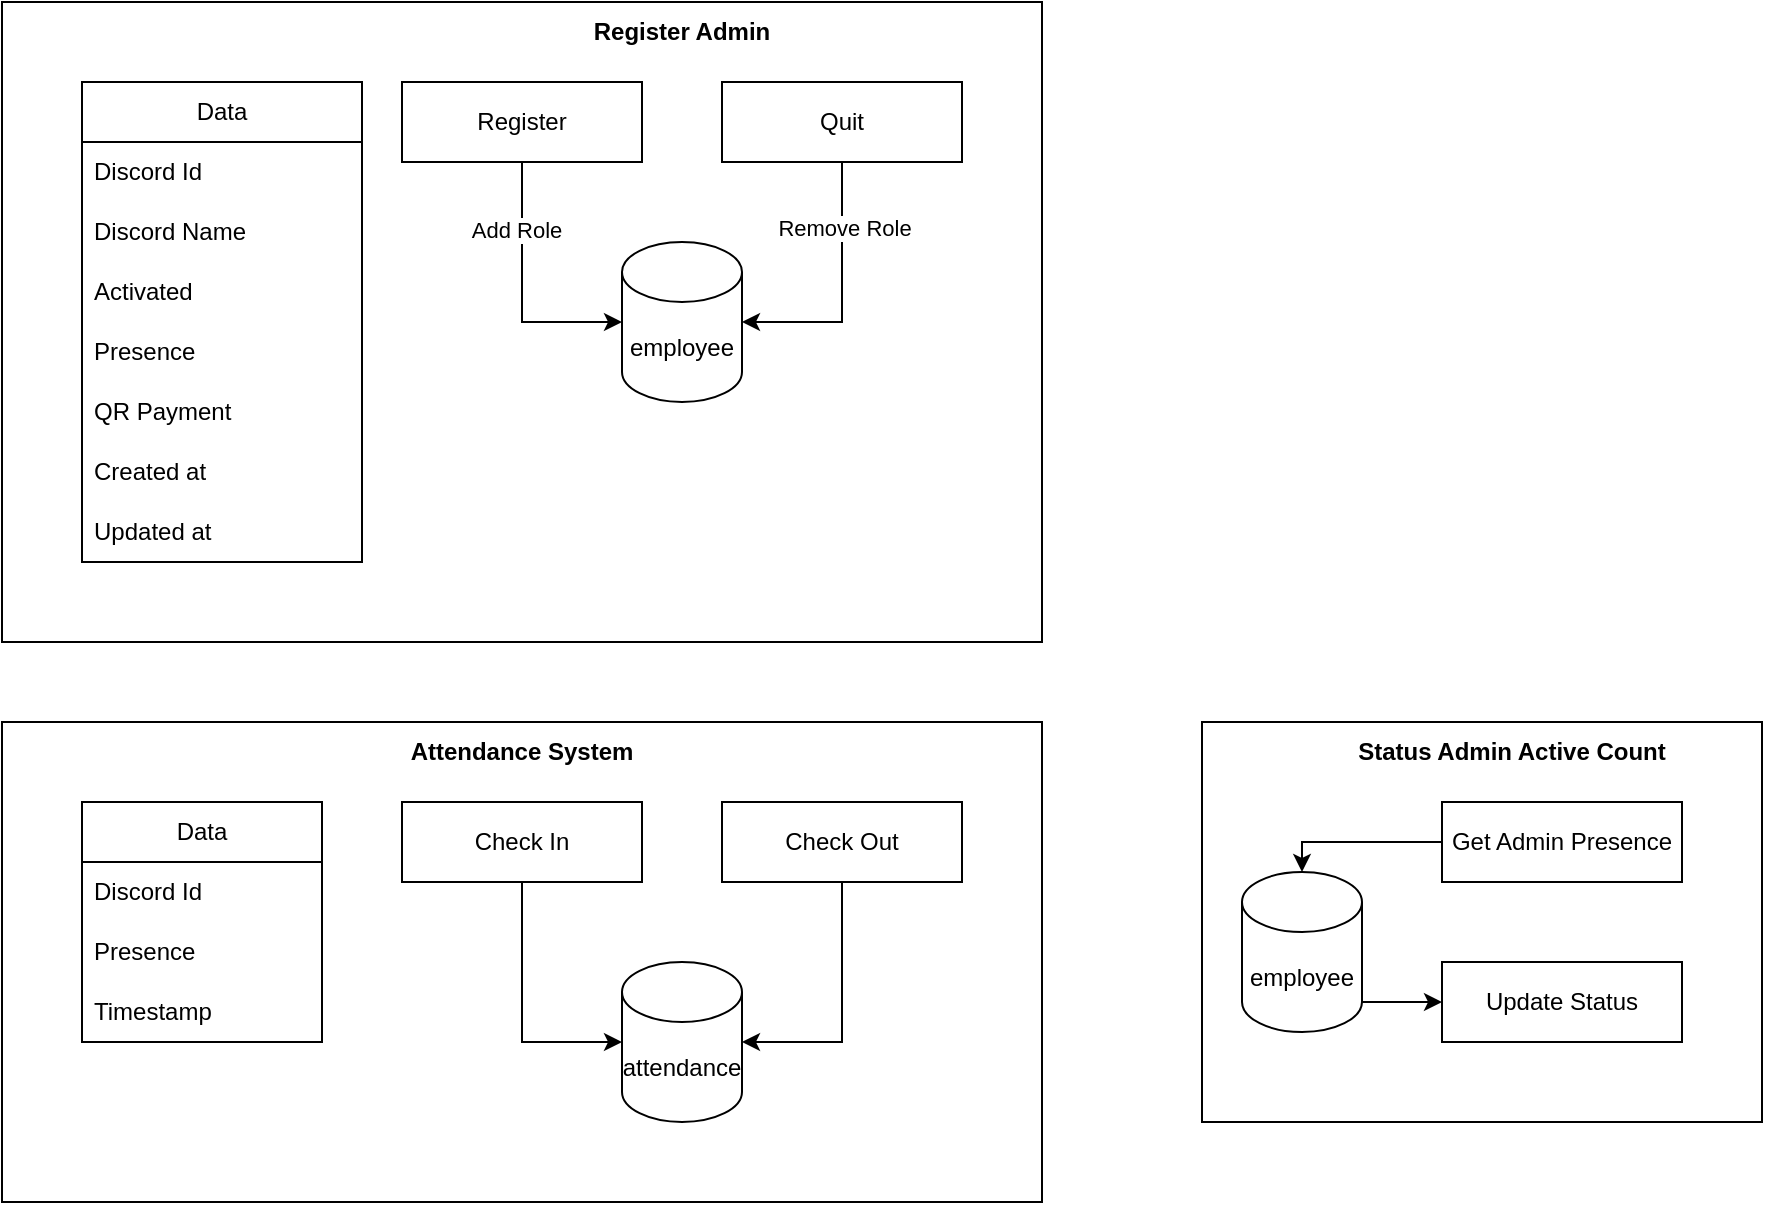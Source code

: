 <mxfile version="21.6.1" type="github">
  <diagram name="Page-1" id="9KkLvjiodTEFNLk0Eatf">
    <mxGraphModel dx="989" dy="546" grid="1" gridSize="10" guides="1" tooltips="1" connect="1" arrows="1" fold="1" page="1" pageScale="1" pageWidth="4000" pageHeight="4000" math="0" shadow="0">
      <root>
        <mxCell id="0" />
        <mxCell id="1" parent="0" />
        <mxCell id="krdi9cmxqK3arJJjNhzq-42" value="" style="rounded=0;whiteSpace=wrap;html=1;" vertex="1" parent="1">
          <mxGeometry x="80" y="80" width="520" height="320" as="geometry" />
        </mxCell>
        <mxCell id="krdi9cmxqK3arJJjNhzq-24" value="" style="rounded=0;whiteSpace=wrap;html=1;" vertex="1" parent="1">
          <mxGeometry x="680" y="440" width="280" height="200" as="geometry" />
        </mxCell>
        <mxCell id="krdi9cmxqK3arJJjNhzq-13" value="" style="rounded=0;whiteSpace=wrap;html=1;" vertex="1" parent="1">
          <mxGeometry x="80" y="440" width="520" height="240" as="geometry" />
        </mxCell>
        <mxCell id="krdi9cmxqK3arJJjNhzq-11" style="edgeStyle=orthogonalEdgeStyle;rounded=0;orthogonalLoop=1;jettySize=auto;html=1;entryX=0;entryY=0.5;entryDx=0;entryDy=0;entryPerimeter=0;" edge="1" parent="1" source="krdi9cmxqK3arJJjNhzq-1" target="krdi9cmxqK3arJJjNhzq-10">
          <mxGeometry relative="1" as="geometry" />
        </mxCell>
        <mxCell id="krdi9cmxqK3arJJjNhzq-1" value="Check In" style="rounded=0;whiteSpace=wrap;html=1;" vertex="1" parent="1">
          <mxGeometry x="280" y="480" width="120" height="40" as="geometry" />
        </mxCell>
        <mxCell id="krdi9cmxqK3arJJjNhzq-12" style="edgeStyle=orthogonalEdgeStyle;rounded=0;orthogonalLoop=1;jettySize=auto;html=1;entryX=1;entryY=0.5;entryDx=0;entryDy=0;entryPerimeter=0;" edge="1" parent="1" source="krdi9cmxqK3arJJjNhzq-3" target="krdi9cmxqK3arJJjNhzq-10">
          <mxGeometry relative="1" as="geometry" />
        </mxCell>
        <mxCell id="krdi9cmxqK3arJJjNhzq-3" value="Check Out" style="rounded=0;whiteSpace=wrap;html=1;" vertex="1" parent="1">
          <mxGeometry x="440" y="480" width="120" height="40" as="geometry" />
        </mxCell>
        <mxCell id="krdi9cmxqK3arJJjNhzq-5" value="Data" style="swimlane;fontStyle=0;childLayout=stackLayout;horizontal=1;startSize=30;horizontalStack=0;resizeParent=1;resizeParentMax=0;resizeLast=0;collapsible=1;marginBottom=0;whiteSpace=wrap;html=1;" vertex="1" parent="1">
          <mxGeometry x="120" y="480" width="120" height="120" as="geometry" />
        </mxCell>
        <mxCell id="krdi9cmxqK3arJJjNhzq-6" value="Discord Id" style="text;strokeColor=none;fillColor=none;align=left;verticalAlign=middle;spacingLeft=4;spacingRight=4;overflow=hidden;points=[[0,0.5],[1,0.5]];portConstraint=eastwest;rotatable=0;whiteSpace=wrap;html=1;" vertex="1" parent="krdi9cmxqK3arJJjNhzq-5">
          <mxGeometry y="30" width="120" height="30" as="geometry" />
        </mxCell>
        <mxCell id="krdi9cmxqK3arJJjNhzq-9" value="Presence" style="text;strokeColor=none;fillColor=none;align=left;verticalAlign=middle;spacingLeft=4;spacingRight=4;overflow=hidden;points=[[0,0.5],[1,0.5]];portConstraint=eastwest;rotatable=0;whiteSpace=wrap;html=1;" vertex="1" parent="krdi9cmxqK3arJJjNhzq-5">
          <mxGeometry y="60" width="120" height="30" as="geometry" />
        </mxCell>
        <mxCell id="krdi9cmxqK3arJJjNhzq-8" value="Timestamp" style="text;strokeColor=none;fillColor=none;align=left;verticalAlign=middle;spacingLeft=4;spacingRight=4;overflow=hidden;points=[[0,0.5],[1,0.5]];portConstraint=eastwest;rotatable=0;whiteSpace=wrap;html=1;" vertex="1" parent="krdi9cmxqK3arJJjNhzq-5">
          <mxGeometry y="90" width="120" height="30" as="geometry" />
        </mxCell>
        <mxCell id="krdi9cmxqK3arJJjNhzq-10" value="attendance" style="shape=cylinder3;whiteSpace=wrap;html=1;boundedLbl=1;backgroundOutline=1;size=15;" vertex="1" parent="1">
          <mxGeometry x="390" y="560" width="60" height="80" as="geometry" />
        </mxCell>
        <mxCell id="krdi9cmxqK3arJJjNhzq-14" value="&lt;b&gt;Attendance System&lt;/b&gt;" style="text;html=1;strokeColor=none;fillColor=none;align=center;verticalAlign=middle;whiteSpace=wrap;rounded=0;" vertex="1" parent="1">
          <mxGeometry x="280" y="440" width="120" height="30" as="geometry" />
        </mxCell>
        <mxCell id="krdi9cmxqK3arJJjNhzq-15" value="&lt;b&gt;Status Admin Active Count&lt;/b&gt;" style="text;html=1;strokeColor=none;fillColor=none;align=center;verticalAlign=middle;whiteSpace=wrap;rounded=0;" vertex="1" parent="1">
          <mxGeometry x="750" y="440" width="170" height="30" as="geometry" />
        </mxCell>
        <mxCell id="krdi9cmxqK3arJJjNhzq-21" style="edgeStyle=orthogonalEdgeStyle;rounded=0;orthogonalLoop=1;jettySize=auto;html=1;" edge="1" parent="1" source="krdi9cmxqK3arJJjNhzq-16" target="krdi9cmxqK3arJJjNhzq-17">
          <mxGeometry relative="1" as="geometry">
            <Array as="points">
              <mxPoint x="730" y="500" />
            </Array>
          </mxGeometry>
        </mxCell>
        <mxCell id="krdi9cmxqK3arJJjNhzq-16" value="Get Admin&amp;nbsp;Presence" style="rounded=0;whiteSpace=wrap;html=1;" vertex="1" parent="1">
          <mxGeometry x="800" y="480" width="120" height="40" as="geometry" />
        </mxCell>
        <mxCell id="krdi9cmxqK3arJJjNhzq-22" style="edgeStyle=orthogonalEdgeStyle;rounded=0;orthogonalLoop=1;jettySize=auto;html=1;exitX=1;exitY=1;exitDx=0;exitDy=-15;exitPerimeter=0;entryX=0;entryY=0.5;entryDx=0;entryDy=0;" edge="1" parent="1" source="krdi9cmxqK3arJJjNhzq-17" target="krdi9cmxqK3arJJjNhzq-19">
          <mxGeometry relative="1" as="geometry" />
        </mxCell>
        <mxCell id="krdi9cmxqK3arJJjNhzq-17" value="employee" style="shape=cylinder3;whiteSpace=wrap;html=1;boundedLbl=1;backgroundOutline=1;size=15;" vertex="1" parent="1">
          <mxGeometry x="700" y="515" width="60" height="80" as="geometry" />
        </mxCell>
        <mxCell id="krdi9cmxqK3arJJjNhzq-19" value="Update Status" style="rounded=0;whiteSpace=wrap;html=1;" vertex="1" parent="1">
          <mxGeometry x="800" y="560" width="120" height="40" as="geometry" />
        </mxCell>
        <mxCell id="krdi9cmxqK3arJJjNhzq-26" value="&lt;b&gt;Register Admin&lt;/b&gt;" style="text;html=1;strokeColor=none;fillColor=none;align=center;verticalAlign=middle;whiteSpace=wrap;rounded=0;" vertex="1" parent="1">
          <mxGeometry x="360" y="80" width="120" height="30" as="geometry" />
        </mxCell>
        <mxCell id="krdi9cmxqK3arJJjNhzq-37" style="edgeStyle=orthogonalEdgeStyle;rounded=0;orthogonalLoop=1;jettySize=auto;html=1;entryX=0;entryY=0.5;entryDx=0;entryDy=0;entryPerimeter=0;" edge="1" parent="1" source="krdi9cmxqK3arJJjNhzq-27" target="krdi9cmxqK3arJJjNhzq-36">
          <mxGeometry relative="1" as="geometry" />
        </mxCell>
        <mxCell id="krdi9cmxqK3arJJjNhzq-39" value="Add Role" style="edgeLabel;html=1;align=center;verticalAlign=middle;resizable=0;points=[];" vertex="1" connectable="0" parent="krdi9cmxqK3arJJjNhzq-37">
          <mxGeometry x="-0.477" y="-3" relative="1" as="geometry">
            <mxPoint as="offset" />
          </mxGeometry>
        </mxCell>
        <mxCell id="krdi9cmxqK3arJJjNhzq-27" value="Register" style="rounded=0;whiteSpace=wrap;html=1;" vertex="1" parent="1">
          <mxGeometry x="280" y="120" width="120" height="40" as="geometry" />
        </mxCell>
        <mxCell id="krdi9cmxqK3arJJjNhzq-38" style="edgeStyle=orthogonalEdgeStyle;rounded=0;orthogonalLoop=1;jettySize=auto;html=1;entryX=1;entryY=0.5;entryDx=0;entryDy=0;entryPerimeter=0;" edge="1" parent="1" source="krdi9cmxqK3arJJjNhzq-28" target="krdi9cmxqK3arJJjNhzq-36">
          <mxGeometry relative="1" as="geometry" />
        </mxCell>
        <mxCell id="krdi9cmxqK3arJJjNhzq-40" value="Remove Role" style="edgeLabel;html=1;align=center;verticalAlign=middle;resizable=0;points=[];" vertex="1" connectable="0" parent="krdi9cmxqK3arJJjNhzq-38">
          <mxGeometry x="-0.498" y="1" relative="1" as="geometry">
            <mxPoint as="offset" />
          </mxGeometry>
        </mxCell>
        <mxCell id="krdi9cmxqK3arJJjNhzq-28" value="Quit" style="rounded=0;whiteSpace=wrap;html=1;" vertex="1" parent="1">
          <mxGeometry x="440" y="120" width="120" height="40" as="geometry" />
        </mxCell>
        <mxCell id="krdi9cmxqK3arJJjNhzq-29" value="Data" style="swimlane;fontStyle=0;childLayout=stackLayout;horizontal=1;startSize=30;horizontalStack=0;resizeParent=1;resizeParentMax=0;resizeLast=0;collapsible=1;marginBottom=0;whiteSpace=wrap;html=1;" vertex="1" parent="1">
          <mxGeometry x="120" y="120" width="140" height="240" as="geometry" />
        </mxCell>
        <mxCell id="krdi9cmxqK3arJJjNhzq-30" value="Discord Id" style="text;strokeColor=none;fillColor=none;align=left;verticalAlign=middle;spacingLeft=4;spacingRight=4;overflow=hidden;points=[[0,0.5],[1,0.5]];portConstraint=eastwest;rotatable=0;whiteSpace=wrap;html=1;" vertex="1" parent="krdi9cmxqK3arJJjNhzq-29">
          <mxGeometry y="30" width="140" height="30" as="geometry" />
        </mxCell>
        <mxCell id="krdi9cmxqK3arJJjNhzq-31" value="Discord Name" style="text;strokeColor=none;fillColor=none;align=left;verticalAlign=middle;spacingLeft=4;spacingRight=4;overflow=hidden;points=[[0,0.5],[1,0.5]];portConstraint=eastwest;rotatable=0;whiteSpace=wrap;html=1;" vertex="1" parent="krdi9cmxqK3arJJjNhzq-29">
          <mxGeometry y="60" width="140" height="30" as="geometry" />
        </mxCell>
        <mxCell id="krdi9cmxqK3arJJjNhzq-34" value="Activated" style="text;strokeColor=none;fillColor=none;align=left;verticalAlign=middle;spacingLeft=4;spacingRight=4;overflow=hidden;points=[[0,0.5],[1,0.5]];portConstraint=eastwest;rotatable=0;whiteSpace=wrap;html=1;" vertex="1" parent="krdi9cmxqK3arJJjNhzq-29">
          <mxGeometry y="90" width="140" height="30" as="geometry" />
        </mxCell>
        <mxCell id="krdi9cmxqK3arJJjNhzq-41" value="Presence" style="text;strokeColor=none;fillColor=none;align=left;verticalAlign=middle;spacingLeft=4;spacingRight=4;overflow=hidden;points=[[0,0.5],[1,0.5]];portConstraint=eastwest;rotatable=0;whiteSpace=wrap;html=1;" vertex="1" parent="krdi9cmxqK3arJJjNhzq-29">
          <mxGeometry y="120" width="140" height="30" as="geometry" />
        </mxCell>
        <mxCell id="krdi9cmxqK3arJJjNhzq-35" value="QR Payment" style="text;strokeColor=none;fillColor=none;align=left;verticalAlign=middle;spacingLeft=4;spacingRight=4;overflow=hidden;points=[[0,0.5],[1,0.5]];portConstraint=eastwest;rotatable=0;whiteSpace=wrap;html=1;" vertex="1" parent="krdi9cmxqK3arJJjNhzq-29">
          <mxGeometry y="150" width="140" height="30" as="geometry" />
        </mxCell>
        <mxCell id="krdi9cmxqK3arJJjNhzq-32" value="Created at" style="text;strokeColor=none;fillColor=none;align=left;verticalAlign=middle;spacingLeft=4;spacingRight=4;overflow=hidden;points=[[0,0.5],[1,0.5]];portConstraint=eastwest;rotatable=0;whiteSpace=wrap;html=1;" vertex="1" parent="krdi9cmxqK3arJJjNhzq-29">
          <mxGeometry y="180" width="140" height="30" as="geometry" />
        </mxCell>
        <mxCell id="krdi9cmxqK3arJJjNhzq-33" value="Updated at" style="text;strokeColor=none;fillColor=none;align=left;verticalAlign=middle;spacingLeft=4;spacingRight=4;overflow=hidden;points=[[0,0.5],[1,0.5]];portConstraint=eastwest;rotatable=0;whiteSpace=wrap;html=1;" vertex="1" parent="krdi9cmxqK3arJJjNhzq-29">
          <mxGeometry y="210" width="140" height="30" as="geometry" />
        </mxCell>
        <mxCell id="krdi9cmxqK3arJJjNhzq-36" value="employee" style="shape=cylinder3;whiteSpace=wrap;html=1;boundedLbl=1;backgroundOutline=1;size=15;" vertex="1" parent="1">
          <mxGeometry x="390" y="200" width="60" height="80" as="geometry" />
        </mxCell>
      </root>
    </mxGraphModel>
  </diagram>
</mxfile>
